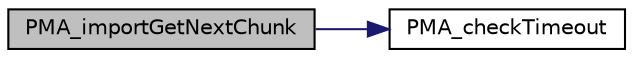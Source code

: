 digraph G
{
  edge [fontname="Helvetica",fontsize="10",labelfontname="Helvetica",labelfontsize="10"];
  node [fontname="Helvetica",fontsize="10",shape=record];
  rankdir="LR";
  Node1 [label="PMA_importGetNextChunk",height=0.2,width=0.4,color="black", fillcolor="grey75", style="filled" fontcolor="black"];
  Node1 -> Node2 [color="midnightblue",fontsize="10",style="solid",fontname="Helvetica"];
  Node2 [label="PMA_checkTimeout",height=0.2,width=0.4,color="black", fillcolor="white", style="filled",URL="$import_8lib_8php.html#ada8818df7960838f8cb19f5b4fe355a1",tooltip="Check whether timeout is getting close."];
}
